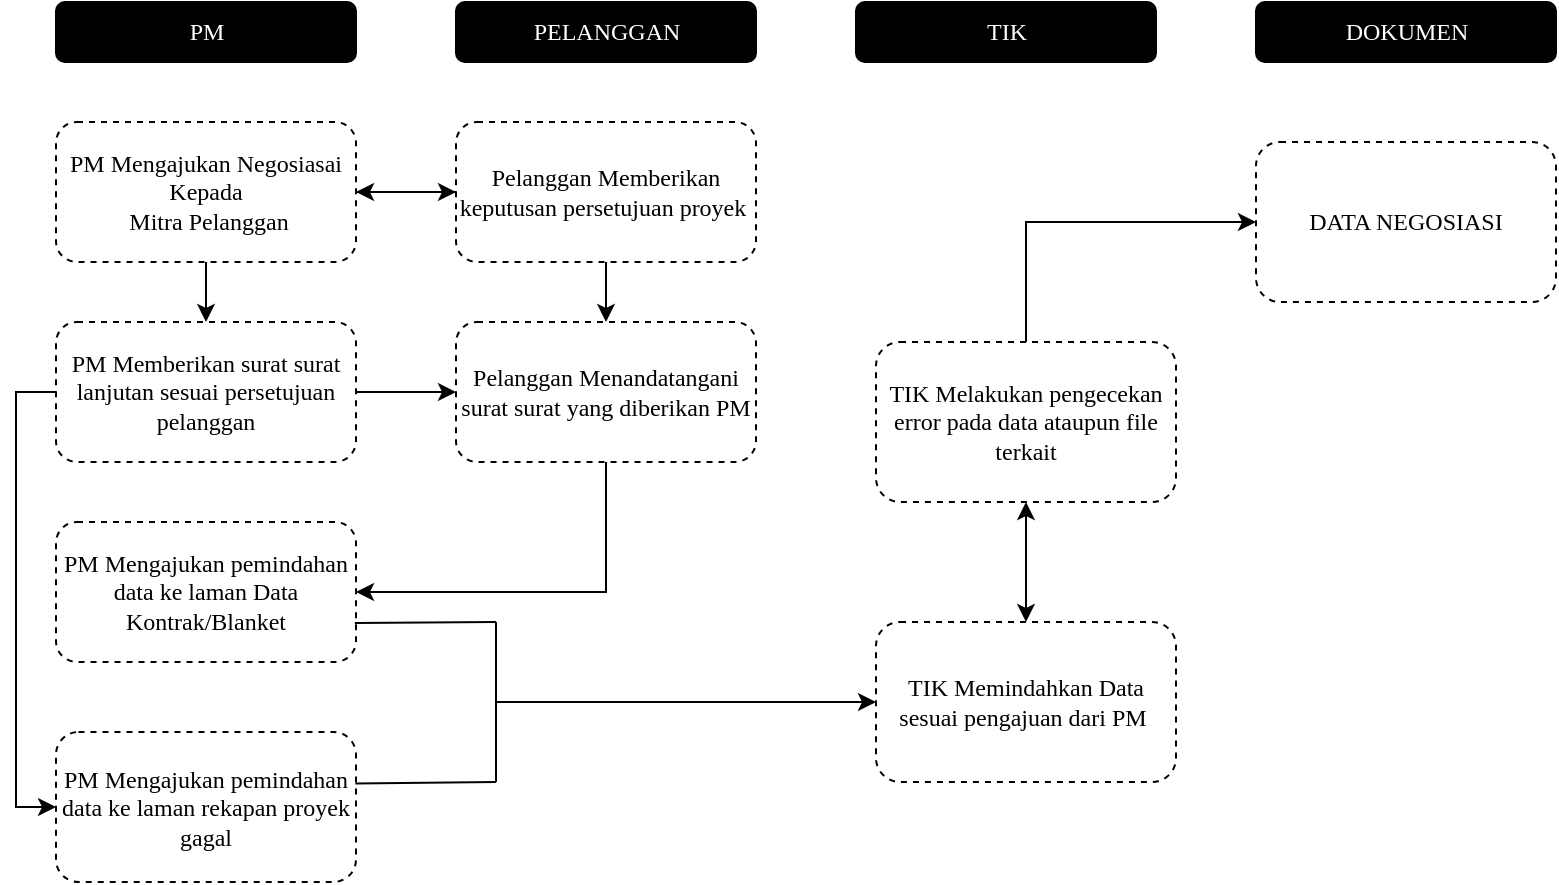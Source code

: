 <mxfile version="25.0.3">
  <diagram name="Page-1" id="smyEBhbpSwAqun1EV2dK">
    <mxGraphModel dx="993" dy="568" grid="1" gridSize="10" guides="1" tooltips="1" connect="1" arrows="1" fold="1" page="1" pageScale="1" pageWidth="850" pageHeight="1100" math="0" shadow="0">
      <root>
        <mxCell id="0" />
        <mxCell id="1" parent="0" />
        <mxCell id="yXznZ-Mf75zoLc2iL4bE-1" value="PM" style="rounded=1;html=1;fillColor=#000000;fontColor=#ffffff;fontFamily=Verdana;" vertex="1" parent="1">
          <mxGeometry x="140" y="100" width="150" height="30" as="geometry" />
        </mxCell>
        <mxCell id="yXznZ-Mf75zoLc2iL4bE-2" value="PELANGGAN" style="rounded=1;html=1;fillColor=#000000;fontColor=#ffffff;fontFamily=Verdana;" vertex="1" parent="1">
          <mxGeometry x="340" y="100" width="150" height="30" as="geometry" />
        </mxCell>
        <mxCell id="yXznZ-Mf75zoLc2iL4bE-3" value="TIK" style="rounded=1;html=1;fillColor=#000000;fontColor=#ffffff;fontFamily=Verdana;" vertex="1" parent="1">
          <mxGeometry x="540" y="100" width="150" height="30" as="geometry" />
        </mxCell>
        <mxCell id="yXznZ-Mf75zoLc2iL4bE-4" value="" style="edgeStyle=orthogonalEdgeStyle;rounded=0;orthogonalLoop=1;jettySize=auto;html=1;" edge="1" parent="1" source="yXznZ-Mf75zoLc2iL4bE-5" target="yXznZ-Mf75zoLc2iL4bE-22">
          <mxGeometry relative="1" as="geometry" />
        </mxCell>
        <mxCell id="yXznZ-Mf75zoLc2iL4bE-33" value="" style="edgeStyle=orthogonalEdgeStyle;rounded=0;orthogonalLoop=1;jettySize=auto;html=1;" edge="1" parent="1" source="yXznZ-Mf75zoLc2iL4bE-5" target="yXznZ-Mf75zoLc2iL4bE-10">
          <mxGeometry relative="1" as="geometry" />
        </mxCell>
        <mxCell id="yXznZ-Mf75zoLc2iL4bE-5" value="PM Mengajukan Negosiasai Kepada&lt;div&gt;&amp;nbsp;Mitra Pelanggan&lt;/div&gt;" style="rounded=1;whiteSpace=wrap;html=1;fontFamily=Verdana;dashed=1;" vertex="1" parent="1">
          <mxGeometry x="140" y="160" width="150" height="70" as="geometry" />
        </mxCell>
        <mxCell id="yXznZ-Mf75zoLc2iL4bE-6" style="edgeStyle=orthogonalEdgeStyle;rounded=0;orthogonalLoop=1;jettySize=auto;html=1;exitX=0.5;exitY=1;exitDx=0;exitDy=0;" edge="1" parent="1">
          <mxGeometry relative="1" as="geometry">
            <mxPoint x="660" y="220" as="sourcePoint" />
            <mxPoint x="660" y="220" as="targetPoint" />
          </mxGeometry>
        </mxCell>
        <mxCell id="yXznZ-Mf75zoLc2iL4bE-9" value="" style="edgeStyle=orthogonalEdgeStyle;rounded=0;orthogonalLoop=1;jettySize=auto;html=1;" edge="1" parent="1" source="yXznZ-Mf75zoLc2iL4bE-10" target="yXznZ-Mf75zoLc2iL4bE-12">
          <mxGeometry relative="1" as="geometry" />
        </mxCell>
        <mxCell id="yXznZ-Mf75zoLc2iL4bE-34" value="" style="edgeStyle=orthogonalEdgeStyle;rounded=0;orthogonalLoop=1;jettySize=auto;html=1;" edge="1" parent="1" source="yXznZ-Mf75zoLc2iL4bE-10" target="yXznZ-Mf75zoLc2iL4bE-5">
          <mxGeometry relative="1" as="geometry" />
        </mxCell>
        <mxCell id="yXznZ-Mf75zoLc2iL4bE-10" value="&lt;font face=&quot;Verdana&quot;&gt;Pelanggan Memberikan keputusan persetujuan proyek&amp;nbsp;&lt;/font&gt;" style="rounded=1;whiteSpace=wrap;html=1;dashed=1;" vertex="1" parent="1">
          <mxGeometry x="340" y="160" width="150" height="70" as="geometry" />
        </mxCell>
        <mxCell id="yXznZ-Mf75zoLc2iL4bE-11" value="" style="edgeStyle=orthogonalEdgeStyle;rounded=0;orthogonalLoop=1;jettySize=auto;html=1;entryX=1;entryY=0.5;entryDx=0;entryDy=0;" edge="1" parent="1" target="yXznZ-Mf75zoLc2iL4bE-24">
          <mxGeometry relative="1" as="geometry">
            <mxPoint x="415" y="330" as="sourcePoint" />
            <mxPoint x="415" y="370" as="targetPoint" />
            <Array as="points">
              <mxPoint x="415" y="395" />
            </Array>
          </mxGeometry>
        </mxCell>
        <mxCell id="yXznZ-Mf75zoLc2iL4bE-12" value="&lt;font face=&quot;Verdana&quot;&gt;Pelanggan Menandatangani surat surat yang diberikan PM&lt;/font&gt;" style="rounded=1;whiteSpace=wrap;html=1;dashed=1;" vertex="1" parent="1">
          <mxGeometry x="340" y="260" width="150" height="70" as="geometry" />
        </mxCell>
        <mxCell id="yXznZ-Mf75zoLc2iL4bE-13" value="&lt;font face=&quot;Verdana&quot;&gt;TIK Memindahkan Data sesuai pengajuan dari PM&amp;nbsp;&lt;/font&gt;" style="rounded=1;whiteSpace=wrap;html=1;dashed=1;" vertex="1" parent="1">
          <mxGeometry x="550" y="410" width="150" height="80" as="geometry" />
        </mxCell>
        <mxCell id="yXznZ-Mf75zoLc2iL4bE-14" value="&lt;font face=&quot;Verdana&quot;&gt;DATA NEGOSIASI&lt;/font&gt;" style="rounded=1;whiteSpace=wrap;html=1;dashed=1;" vertex="1" parent="1">
          <mxGeometry x="740" y="170" width="150" height="80" as="geometry" />
        </mxCell>
        <mxCell id="yXznZ-Mf75zoLc2iL4bE-18" style="edgeStyle=orthogonalEdgeStyle;rounded=0;orthogonalLoop=1;jettySize=auto;html=1;exitX=0.5;exitY=0;exitDx=0;exitDy=0;entryX=0;entryY=0.5;entryDx=0;entryDy=0;" edge="1" parent="1" source="yXznZ-Mf75zoLc2iL4bE-19" target="yXznZ-Mf75zoLc2iL4bE-14">
          <mxGeometry relative="1" as="geometry" />
        </mxCell>
        <mxCell id="yXznZ-Mf75zoLc2iL4bE-19" value="&lt;font face=&quot;Verdana&quot;&gt;TIK Melakukan pengecekan error pada data ataupun file terkait&lt;/font&gt;" style="rounded=1;whiteSpace=wrap;html=1;dashed=1;" vertex="1" parent="1">
          <mxGeometry x="550" y="270" width="150" height="80" as="geometry" />
        </mxCell>
        <mxCell id="yXznZ-Mf75zoLc2iL4bE-20" value="" style="endArrow=classic;startArrow=classic;html=1;rounded=0;exitX=0.5;exitY=0;exitDx=0;exitDy=0;entryX=0.5;entryY=1;entryDx=0;entryDy=0;" edge="1" parent="1" source="yXznZ-Mf75zoLc2iL4bE-13" target="yXznZ-Mf75zoLc2iL4bE-19">
          <mxGeometry width="50" height="50" relative="1" as="geometry">
            <mxPoint x="420" y="460" as="sourcePoint" />
            <mxPoint x="470" y="410" as="targetPoint" />
          </mxGeometry>
        </mxCell>
        <mxCell id="yXznZ-Mf75zoLc2iL4bE-32" value="" style="edgeStyle=orthogonalEdgeStyle;rounded=0;orthogonalLoop=1;jettySize=auto;html=1;" edge="1" parent="1" source="yXznZ-Mf75zoLc2iL4bE-22" target="yXznZ-Mf75zoLc2iL4bE-12">
          <mxGeometry relative="1" as="geometry" />
        </mxCell>
        <mxCell id="yXznZ-Mf75zoLc2iL4bE-37" style="edgeStyle=orthogonalEdgeStyle;rounded=0;orthogonalLoop=1;jettySize=auto;html=1;exitX=0;exitY=0.5;exitDx=0;exitDy=0;entryX=0;entryY=0.5;entryDx=0;entryDy=0;" edge="1" parent="1" source="yXznZ-Mf75zoLc2iL4bE-22" target="yXznZ-Mf75zoLc2iL4bE-27">
          <mxGeometry relative="1" as="geometry">
            <mxPoint x="100" y="500" as="targetPoint" />
            <mxPoint x="120" y="295" as="sourcePoint" />
          </mxGeometry>
        </mxCell>
        <mxCell id="yXznZ-Mf75zoLc2iL4bE-22" value="PM Memberikan surat surat lanjutan sesuai persetujuan pelanggan" style="rounded=1;whiteSpace=wrap;html=1;fontFamily=Verdana;dashed=1;" vertex="1" parent="1">
          <mxGeometry x="140" y="260" width="150" height="70" as="geometry" />
        </mxCell>
        <mxCell id="yXznZ-Mf75zoLc2iL4bE-24" value="PM Mengajukan pemindahan data ke laman Data Kontrak/Blanket" style="rounded=1;whiteSpace=wrap;html=1;fontFamily=Verdana;dashed=1;" vertex="1" parent="1">
          <mxGeometry x="140" y="360" width="150" height="70" as="geometry" />
        </mxCell>
        <mxCell id="yXznZ-Mf75zoLc2iL4bE-27" value="PM Mengajukan pemindahan data ke laman rekapan proyek gagal" style="rounded=1;whiteSpace=wrap;html=1;fontFamily=Verdana;dashed=1;" vertex="1" parent="1">
          <mxGeometry x="140" y="465" width="150" height="75" as="geometry" />
        </mxCell>
        <mxCell id="yXznZ-Mf75zoLc2iL4bE-28" value="DOKUMEN" style="rounded=1;html=1;fillColor=#000000;fontColor=#ffffff;fontFamily=Verdana;" vertex="1" parent="1">
          <mxGeometry x="740" y="100" width="150" height="30" as="geometry" />
        </mxCell>
        <mxCell id="yXznZ-Mf75zoLc2iL4bE-38" value="" style="endArrow=none;html=1;rounded=0;exitX=0.996;exitY=0.722;exitDx=0;exitDy=0;exitPerimeter=0;" edge="1" parent="1" source="yXznZ-Mf75zoLc2iL4bE-24">
          <mxGeometry width="50" height="50" relative="1" as="geometry">
            <mxPoint x="420" y="410" as="sourcePoint" />
            <mxPoint x="360" y="410" as="targetPoint" />
          </mxGeometry>
        </mxCell>
        <mxCell id="yXznZ-Mf75zoLc2iL4bE-39" value="" style="endArrow=none;html=1;rounded=0;exitX=0.998;exitY=0.344;exitDx=0;exitDy=0;exitPerimeter=0;" edge="1" parent="1" source="yXznZ-Mf75zoLc2iL4bE-27">
          <mxGeometry width="50" height="50" relative="1" as="geometry">
            <mxPoint x="290" y="500" as="sourcePoint" />
            <mxPoint x="360" y="490" as="targetPoint" />
          </mxGeometry>
        </mxCell>
        <mxCell id="yXznZ-Mf75zoLc2iL4bE-40" value="" style="endArrow=none;html=1;rounded=0;" edge="1" parent="1">
          <mxGeometry width="50" height="50" relative="1" as="geometry">
            <mxPoint x="360" y="410" as="sourcePoint" />
            <mxPoint x="360" y="490" as="targetPoint" />
          </mxGeometry>
        </mxCell>
        <mxCell id="yXznZ-Mf75zoLc2iL4bE-41" value="" style="endArrow=classic;html=1;rounded=0;entryX=0;entryY=0.5;entryDx=0;entryDy=0;" edge="1" parent="1" target="yXznZ-Mf75zoLc2iL4bE-13">
          <mxGeometry width="50" height="50" relative="1" as="geometry">
            <mxPoint x="360" y="450" as="sourcePoint" />
            <mxPoint x="546" y="450" as="targetPoint" />
          </mxGeometry>
        </mxCell>
      </root>
    </mxGraphModel>
  </diagram>
</mxfile>
